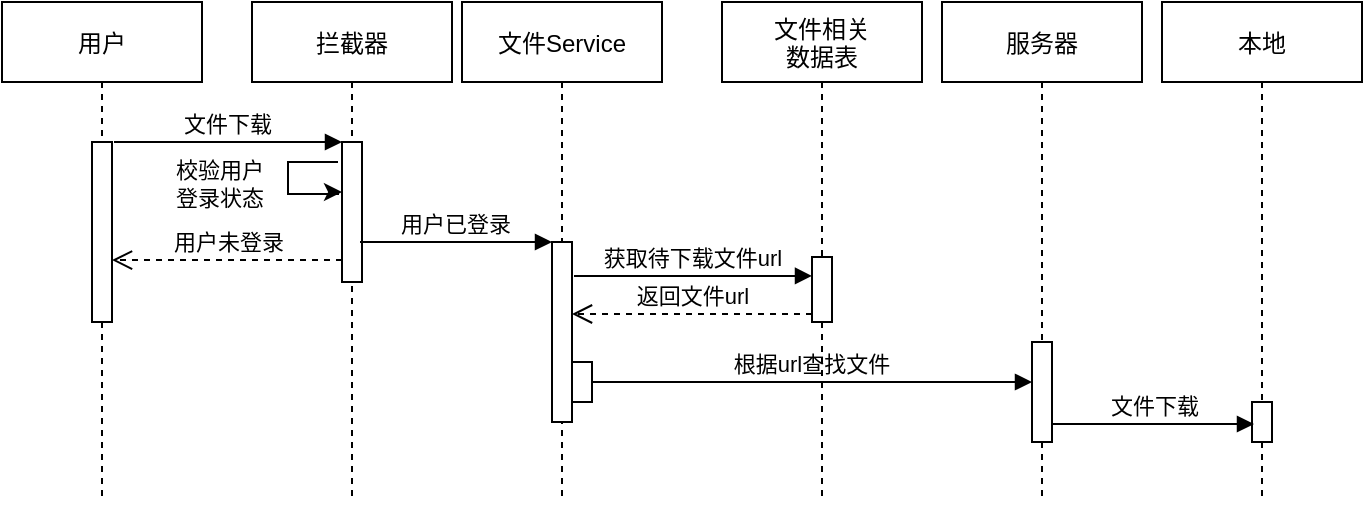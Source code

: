 <mxfile version="15.5.9" type="github">
  <diagram id="KSJ3C_OkEg-H4EBqjuEx" name="Page-1">
    <mxGraphModel dx="868" dy="482" grid="1" gridSize="10" guides="1" tooltips="1" connect="1" arrows="1" fold="1" page="1" pageScale="1" pageWidth="827" pageHeight="1169" math="0" shadow="0">
      <root>
        <mxCell id="0" />
        <mxCell id="1" parent="0" />
        <mxCell id="U1sm9fc3ti1wU6GycCgI-1" value="用户" style="shape=umlLifeline;perimeter=lifelinePerimeter;container=1;collapsible=0;recursiveResize=0;rounded=0;shadow=0;strokeWidth=1;" vertex="1" parent="1">
          <mxGeometry x="70" y="40" width="100" height="250" as="geometry" />
        </mxCell>
        <mxCell id="U1sm9fc3ti1wU6GycCgI-2" value="" style="points=[];perimeter=orthogonalPerimeter;rounded=0;shadow=0;strokeWidth=1;" vertex="1" parent="U1sm9fc3ti1wU6GycCgI-1">
          <mxGeometry x="45" y="70" width="10" height="90" as="geometry" />
        </mxCell>
        <mxCell id="U1sm9fc3ti1wU6GycCgI-3" value="文件" style="shape=umlLifeline;perimeter=lifelinePerimeter;container=1;collapsible=0;recursiveResize=0;rounded=0;shadow=0;strokeWidth=1;" vertex="1" parent="1">
          <mxGeometry x="195" y="40" width="100" height="250" as="geometry" />
        </mxCell>
        <mxCell id="U1sm9fc3ti1wU6GycCgI-4" value="拦截器" style="shape=umlLifeline;perimeter=lifelinePerimeter;container=1;collapsible=0;recursiveResize=0;rounded=0;shadow=0;strokeWidth=1;" vertex="1" parent="U1sm9fc3ti1wU6GycCgI-3">
          <mxGeometry width="100" height="240" as="geometry" />
        </mxCell>
        <mxCell id="U1sm9fc3ti1wU6GycCgI-5" value="" style="points=[];perimeter=orthogonalPerimeter;rounded=0;shadow=0;strokeWidth=1;" vertex="1" parent="U1sm9fc3ti1wU6GycCgI-4">
          <mxGeometry x="45" y="70" width="10" height="70" as="geometry" />
        </mxCell>
        <mxCell id="U1sm9fc3ti1wU6GycCgI-6" value="" style="endArrow=classic;html=1;rounded=0;edgeStyle=orthogonalEdgeStyle;entryX=0.2;entryY=0.633;entryDx=0;entryDy=0;entryPerimeter=0;" edge="1" parent="U1sm9fc3ti1wU6GycCgI-4">
          <mxGeometry width="50" height="50" relative="1" as="geometry">
            <mxPoint x="43" y="80" as="sourcePoint" />
            <mxPoint x="45" y="94.99" as="targetPoint" />
            <Array as="points">
              <mxPoint x="18" y="80" />
              <mxPoint x="18" y="96" />
              <mxPoint x="43" y="96" />
              <mxPoint x="43" y="95" />
            </Array>
          </mxGeometry>
        </mxCell>
        <mxCell id="U1sm9fc3ti1wU6GycCgI-9" value="文件下载" style="verticalAlign=bottom;endArrow=block;shadow=0;strokeWidth=1;exitX=1.1;exitY=0;exitDx=0;exitDy=0;exitPerimeter=0;" edge="1" parent="1" source="U1sm9fc3ti1wU6GycCgI-2">
          <mxGeometry relative="1" as="geometry">
            <mxPoint x="101" y="110" as="sourcePoint" />
            <mxPoint x="240" y="110" as="targetPoint" />
          </mxGeometry>
        </mxCell>
        <mxCell id="U1sm9fc3ti1wU6GycCgI-10" value="服务器" style="shape=umlLifeline;perimeter=lifelinePerimeter;container=1;collapsible=0;recursiveResize=0;rounded=0;shadow=0;strokeWidth=1;" vertex="1" parent="1">
          <mxGeometry x="540" y="40" width="100" height="250" as="geometry" />
        </mxCell>
        <mxCell id="U1sm9fc3ti1wU6GycCgI-11" value="" style="points=[];perimeter=orthogonalPerimeter;rounded=0;shadow=0;strokeWidth=1;" vertex="1" parent="U1sm9fc3ti1wU6GycCgI-10">
          <mxGeometry x="45" y="170" width="10" height="50" as="geometry" />
        </mxCell>
        <mxCell id="U1sm9fc3ti1wU6GycCgI-12" value="&lt;div style=&quot;text-align: center&quot;&gt;&lt;font face=&quot;helvetica&quot;&gt;&lt;span style=&quot;font-size: 11px ; background-color: rgb(255 , 255 , 255)&quot;&gt;校验用户&lt;br&gt;登录状态&lt;/span&gt;&lt;/font&gt;&lt;/div&gt;" style="text;whiteSpace=wrap;html=1;" vertex="1" parent="1">
          <mxGeometry x="155" y="110" width="70" height="30" as="geometry" />
        </mxCell>
        <mxCell id="U1sm9fc3ti1wU6GycCgI-13" value="用户未登录" style="html=1;verticalAlign=bottom;endArrow=open;dashed=1;endSize=8;rounded=0;entryX=1;entryY=0.656;entryDx=0;entryDy=0;entryPerimeter=0;" edge="1" parent="1" target="U1sm9fc3ti1wU6GycCgI-2">
          <mxGeometry relative="1" as="geometry">
            <mxPoint x="240" y="169" as="sourcePoint" />
            <mxPoint x="100" y="169" as="targetPoint" />
          </mxGeometry>
        </mxCell>
        <mxCell id="U1sm9fc3ti1wU6GycCgI-15" value="文件Service" style="shape=umlLifeline;perimeter=lifelinePerimeter;container=1;collapsible=0;recursiveResize=0;rounded=0;shadow=0;strokeWidth=1;" vertex="1" parent="1">
          <mxGeometry x="300" y="40" width="100" height="250" as="geometry" />
        </mxCell>
        <mxCell id="U1sm9fc3ti1wU6GycCgI-16" value="" style="points=[];perimeter=orthogonalPerimeter;rounded=0;shadow=0;strokeWidth=1;" vertex="1" parent="U1sm9fc3ti1wU6GycCgI-15">
          <mxGeometry x="45" y="120" width="10" height="90" as="geometry" />
        </mxCell>
        <mxCell id="U1sm9fc3ti1wU6GycCgI-18" value="" style="points=[];perimeter=orthogonalPerimeter;rounded=0;shadow=0;strokeWidth=1;" vertex="1" parent="U1sm9fc3ti1wU6GycCgI-15">
          <mxGeometry x="55" y="180" width="10" height="20" as="geometry" />
        </mxCell>
        <mxCell id="U1sm9fc3ti1wU6GycCgI-21" value="用户已登录" style="verticalAlign=bottom;endArrow=block;shadow=0;strokeWidth=1;exitX=0.9;exitY=0.714;exitDx=0;exitDy=0;exitPerimeter=0;entryX=0;entryY=0;entryDx=0;entryDy=0;entryPerimeter=0;" edge="1" parent="1" source="U1sm9fc3ti1wU6GycCgI-5" target="U1sm9fc3ti1wU6GycCgI-16">
          <mxGeometry relative="1" as="geometry">
            <mxPoint x="226" y="160" as="sourcePoint" />
            <mxPoint x="370" y="160" as="targetPoint" />
          </mxGeometry>
        </mxCell>
        <mxCell id="U1sm9fc3ti1wU6GycCgI-23" value="根据url查找文件" style="verticalAlign=bottom;endArrow=block;shadow=0;strokeWidth=1;" edge="1" parent="1" source="U1sm9fc3ti1wU6GycCgI-18" target="U1sm9fc3ti1wU6GycCgI-11">
          <mxGeometry relative="1" as="geometry">
            <mxPoint x="375" y="270.04" as="sourcePoint" />
            <mxPoint x="625" y="275" as="targetPoint" />
            <Array as="points" />
          </mxGeometry>
        </mxCell>
        <mxCell id="U1sm9fc3ti1wU6GycCgI-28" value="文件相关&#xa;数据表" style="shape=umlLifeline;perimeter=lifelinePerimeter;container=1;collapsible=0;recursiveResize=0;rounded=0;shadow=0;strokeWidth=1;" vertex="1" parent="1">
          <mxGeometry x="430" y="40" width="100" height="250" as="geometry" />
        </mxCell>
        <mxCell id="U1sm9fc3ti1wU6GycCgI-29" value="" style="points=[];perimeter=orthogonalPerimeter;rounded=0;shadow=0;strokeWidth=1;" vertex="1" parent="U1sm9fc3ti1wU6GycCgI-28">
          <mxGeometry x="45" y="127.5" width="10" height="32.5" as="geometry" />
        </mxCell>
        <mxCell id="U1sm9fc3ti1wU6GycCgI-30" value="获取待下载文件url" style="verticalAlign=bottom;endArrow=block;shadow=0;strokeWidth=1;exitX=1.1;exitY=0.189;exitDx=0;exitDy=0;exitPerimeter=0;entryX=0;entryY=0.292;entryDx=0;entryDy=0;entryPerimeter=0;" edge="1" parent="1" source="U1sm9fc3ti1wU6GycCgI-16" target="U1sm9fc3ti1wU6GycCgI-29">
          <mxGeometry relative="1" as="geometry">
            <mxPoint x="380" y="230" as="sourcePoint" />
            <mxPoint x="480" y="177" as="targetPoint" />
            <Array as="points" />
          </mxGeometry>
        </mxCell>
        <mxCell id="U1sm9fc3ti1wU6GycCgI-31" value="返回文件url" style="html=1;verticalAlign=bottom;endArrow=open;dashed=1;endSize=8;rounded=0;entryX=1;entryY=0.4;entryDx=0;entryDy=0;entryPerimeter=0;exitX=0;exitY=0.877;exitDx=0;exitDy=0;exitPerimeter=0;" edge="1" parent="1" source="U1sm9fc3ti1wU6GycCgI-29" target="U1sm9fc3ti1wU6GycCgI-16">
          <mxGeometry relative="1" as="geometry">
            <mxPoint x="470" y="196" as="sourcePoint" />
            <mxPoint x="390" y="200" as="targetPoint" />
          </mxGeometry>
        </mxCell>
        <mxCell id="U1sm9fc3ti1wU6GycCgI-32" value="本地" style="shape=umlLifeline;perimeter=lifelinePerimeter;container=1;collapsible=0;recursiveResize=0;rounded=0;shadow=0;strokeWidth=1;" vertex="1" parent="1">
          <mxGeometry x="650" y="40" width="100" height="250" as="geometry" />
        </mxCell>
        <mxCell id="U1sm9fc3ti1wU6GycCgI-33" value="" style="points=[];perimeter=orthogonalPerimeter;rounded=0;shadow=0;strokeWidth=1;" vertex="1" parent="U1sm9fc3ti1wU6GycCgI-32">
          <mxGeometry x="45" y="200" width="10" height="20" as="geometry" />
        </mxCell>
        <mxCell id="U1sm9fc3ti1wU6GycCgI-34" value="文件下载" style="html=1;verticalAlign=bottom;endArrow=block;rounded=0;exitX=1;exitY=0.82;exitDx=0;exitDy=0;exitPerimeter=0;entryX=0.1;entryY=0.55;entryDx=0;entryDy=0;entryPerimeter=0;" edge="1" parent="1" source="U1sm9fc3ti1wU6GycCgI-11" target="U1sm9fc3ti1wU6GycCgI-33">
          <mxGeometry width="80" relative="1" as="geometry">
            <mxPoint x="600" y="250" as="sourcePoint" />
            <mxPoint x="700" y="251" as="targetPoint" />
          </mxGeometry>
        </mxCell>
      </root>
    </mxGraphModel>
  </diagram>
</mxfile>
